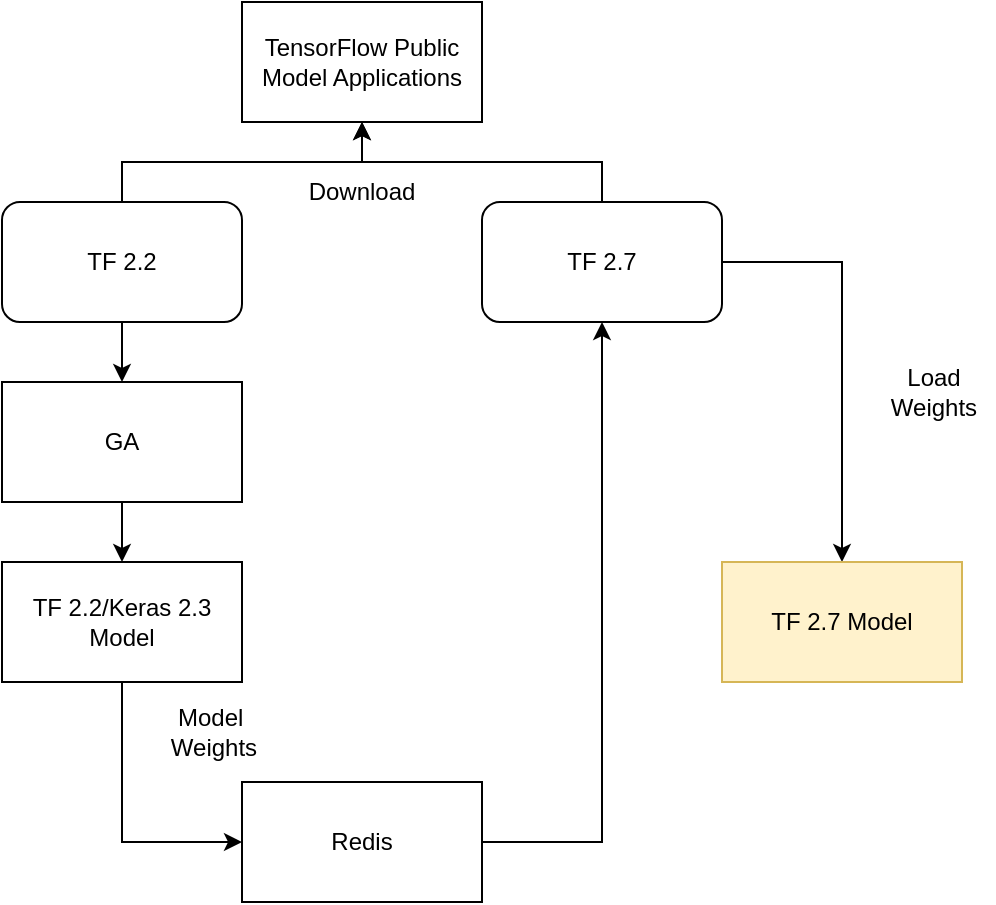 <mxfile version="17.2.0" type="github">
  <diagram id="6_ktW8j1tNqKv3w79igl" name="Page-1">
    <mxGraphModel dx="690" dy="606" grid="1" gridSize="10" guides="1" tooltips="1" connect="1" arrows="1" fold="1" page="1" pageScale="1" pageWidth="827" pageHeight="1169" math="0" shadow="0">
      <root>
        <mxCell id="0" />
        <mxCell id="1" parent="0" />
        <mxCell id="9nWUdpXoiX7ommuwFst7-1" value="TensorFlow Public Model Applications" style="rounded=0;whiteSpace=wrap;html=1;" vertex="1" parent="1">
          <mxGeometry x="294" y="60" width="120" height="60" as="geometry" />
        </mxCell>
        <mxCell id="9nWUdpXoiX7ommuwFst7-5" style="edgeStyle=orthogonalEdgeStyle;rounded=0;orthogonalLoop=1;jettySize=auto;html=1;exitX=0.5;exitY=0;exitDx=0;exitDy=0;entryX=0.5;entryY=1;entryDx=0;entryDy=0;" edge="1" parent="1" source="9nWUdpXoiX7ommuwFst7-3" target="9nWUdpXoiX7ommuwFst7-1">
          <mxGeometry relative="1" as="geometry" />
        </mxCell>
        <mxCell id="9nWUdpXoiX7ommuwFst7-9" style="edgeStyle=orthogonalEdgeStyle;rounded=0;orthogonalLoop=1;jettySize=auto;html=1;entryX=0.5;entryY=0;entryDx=0;entryDy=0;" edge="1" parent="1" source="9nWUdpXoiX7ommuwFst7-3" target="9nWUdpXoiX7ommuwFst7-8">
          <mxGeometry relative="1" as="geometry" />
        </mxCell>
        <mxCell id="9nWUdpXoiX7ommuwFst7-3" value="TF 2.2" style="rounded=1;whiteSpace=wrap;html=1;" vertex="1" parent="1">
          <mxGeometry x="174" y="160" width="120" height="60" as="geometry" />
        </mxCell>
        <mxCell id="9nWUdpXoiX7ommuwFst7-6" style="edgeStyle=orthogonalEdgeStyle;rounded=0;orthogonalLoop=1;jettySize=auto;html=1;exitX=0.5;exitY=0;exitDx=0;exitDy=0;entryX=0.5;entryY=1;entryDx=0;entryDy=0;" edge="1" parent="1" source="9nWUdpXoiX7ommuwFst7-4" target="9nWUdpXoiX7ommuwFst7-1">
          <mxGeometry relative="1" as="geometry" />
        </mxCell>
        <mxCell id="9nWUdpXoiX7ommuwFst7-22" style="edgeStyle=orthogonalEdgeStyle;rounded=0;orthogonalLoop=1;jettySize=auto;html=1;" edge="1" parent="1" source="9nWUdpXoiX7ommuwFst7-4" target="9nWUdpXoiX7ommuwFst7-21">
          <mxGeometry relative="1" as="geometry">
            <Array as="points">
              <mxPoint x="594" y="190" />
            </Array>
          </mxGeometry>
        </mxCell>
        <mxCell id="9nWUdpXoiX7ommuwFst7-4" value="TF 2.7" style="rounded=1;whiteSpace=wrap;html=1;" vertex="1" parent="1">
          <mxGeometry x="414" y="160" width="120" height="60" as="geometry" />
        </mxCell>
        <mxCell id="9nWUdpXoiX7ommuwFst7-7" value="Download" style="text;html=1;strokeColor=none;fillColor=none;align=center;verticalAlign=middle;whiteSpace=wrap;rounded=0;" vertex="1" parent="1">
          <mxGeometry x="324" y="140" width="60" height="30" as="geometry" />
        </mxCell>
        <mxCell id="9nWUdpXoiX7ommuwFst7-13" value="" style="edgeStyle=orthogonalEdgeStyle;rounded=0;orthogonalLoop=1;jettySize=auto;html=1;" edge="1" parent="1" source="9nWUdpXoiX7ommuwFst7-8" target="9nWUdpXoiX7ommuwFst7-12">
          <mxGeometry relative="1" as="geometry" />
        </mxCell>
        <mxCell id="9nWUdpXoiX7ommuwFst7-8" value="GA" style="rounded=0;whiteSpace=wrap;html=1;" vertex="1" parent="1">
          <mxGeometry x="174" y="250" width="120" height="60" as="geometry" />
        </mxCell>
        <mxCell id="9nWUdpXoiX7ommuwFst7-17" style="edgeStyle=orthogonalEdgeStyle;rounded=0;orthogonalLoop=1;jettySize=auto;html=1;entryX=0;entryY=0.5;entryDx=0;entryDy=0;" edge="1" parent="1" source="9nWUdpXoiX7ommuwFst7-12" target="9nWUdpXoiX7ommuwFst7-16">
          <mxGeometry relative="1" as="geometry" />
        </mxCell>
        <mxCell id="9nWUdpXoiX7ommuwFst7-12" value="TF 2.2/Keras 2.3 Model" style="rounded=0;whiteSpace=wrap;html=1;" vertex="1" parent="1">
          <mxGeometry x="174" y="340" width="120" height="60" as="geometry" />
        </mxCell>
        <mxCell id="9nWUdpXoiX7ommuwFst7-19" style="edgeStyle=orthogonalEdgeStyle;rounded=0;orthogonalLoop=1;jettySize=auto;html=1;entryX=0.5;entryY=1;entryDx=0;entryDy=0;" edge="1" parent="1" source="9nWUdpXoiX7ommuwFst7-16" target="9nWUdpXoiX7ommuwFst7-4">
          <mxGeometry relative="1" as="geometry">
            <Array as="points">
              <mxPoint x="474" y="480" />
            </Array>
          </mxGeometry>
        </mxCell>
        <mxCell id="9nWUdpXoiX7ommuwFst7-16" value="Redis" style="rounded=0;whiteSpace=wrap;html=1;" vertex="1" parent="1">
          <mxGeometry x="294" y="450" width="120" height="60" as="geometry" />
        </mxCell>
        <mxCell id="9nWUdpXoiX7ommuwFst7-18" value="Model&amp;nbsp;&lt;br&gt;Weights" style="text;html=1;strokeColor=none;fillColor=none;align=center;verticalAlign=middle;whiteSpace=wrap;rounded=0;" vertex="1" parent="1">
          <mxGeometry x="250" y="410" width="60" height="30" as="geometry" />
        </mxCell>
        <mxCell id="9nWUdpXoiX7ommuwFst7-21" value="TF 2.7 Model" style="rounded=0;whiteSpace=wrap;html=1;fillColor=#fff2cc;strokeColor=#d6b656;" vertex="1" parent="1">
          <mxGeometry x="534" y="340" width="120" height="60" as="geometry" />
        </mxCell>
        <mxCell id="9nWUdpXoiX7ommuwFst7-23" value="Load&lt;br&gt;Weights" style="text;html=1;strokeColor=none;fillColor=none;align=center;verticalAlign=middle;whiteSpace=wrap;rounded=0;" vertex="1" parent="1">
          <mxGeometry x="610" y="240" width="60" height="30" as="geometry" />
        </mxCell>
      </root>
    </mxGraphModel>
  </diagram>
</mxfile>
